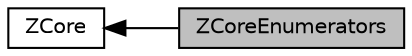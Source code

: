digraph "ZCoreEnumerators"
{
  edge [fontname="Helvetica",fontsize="10",labelfontname="Helvetica",labelfontsize="10"];
  node [fontname="Helvetica",fontsize="10",shape=box];
  rankdir=LR;
  Node1 [label="ZCore",height=0.2,width=0.4,color="black", fillcolor="white", style="filled",URL="$group__z_core.html",tooltip="The core classes, enumerators ,defintions and utility methods of the library."];
  Node0 [label="ZCoreEnumerators",height=0.2,width=0.4,color="black", fillcolor="grey75", style="filled", fontcolor="black",tooltip="Collection of all the enumerators in the library."];
  Node1->Node0 [shape=plaintext, dir="back", style="solid"];
}
